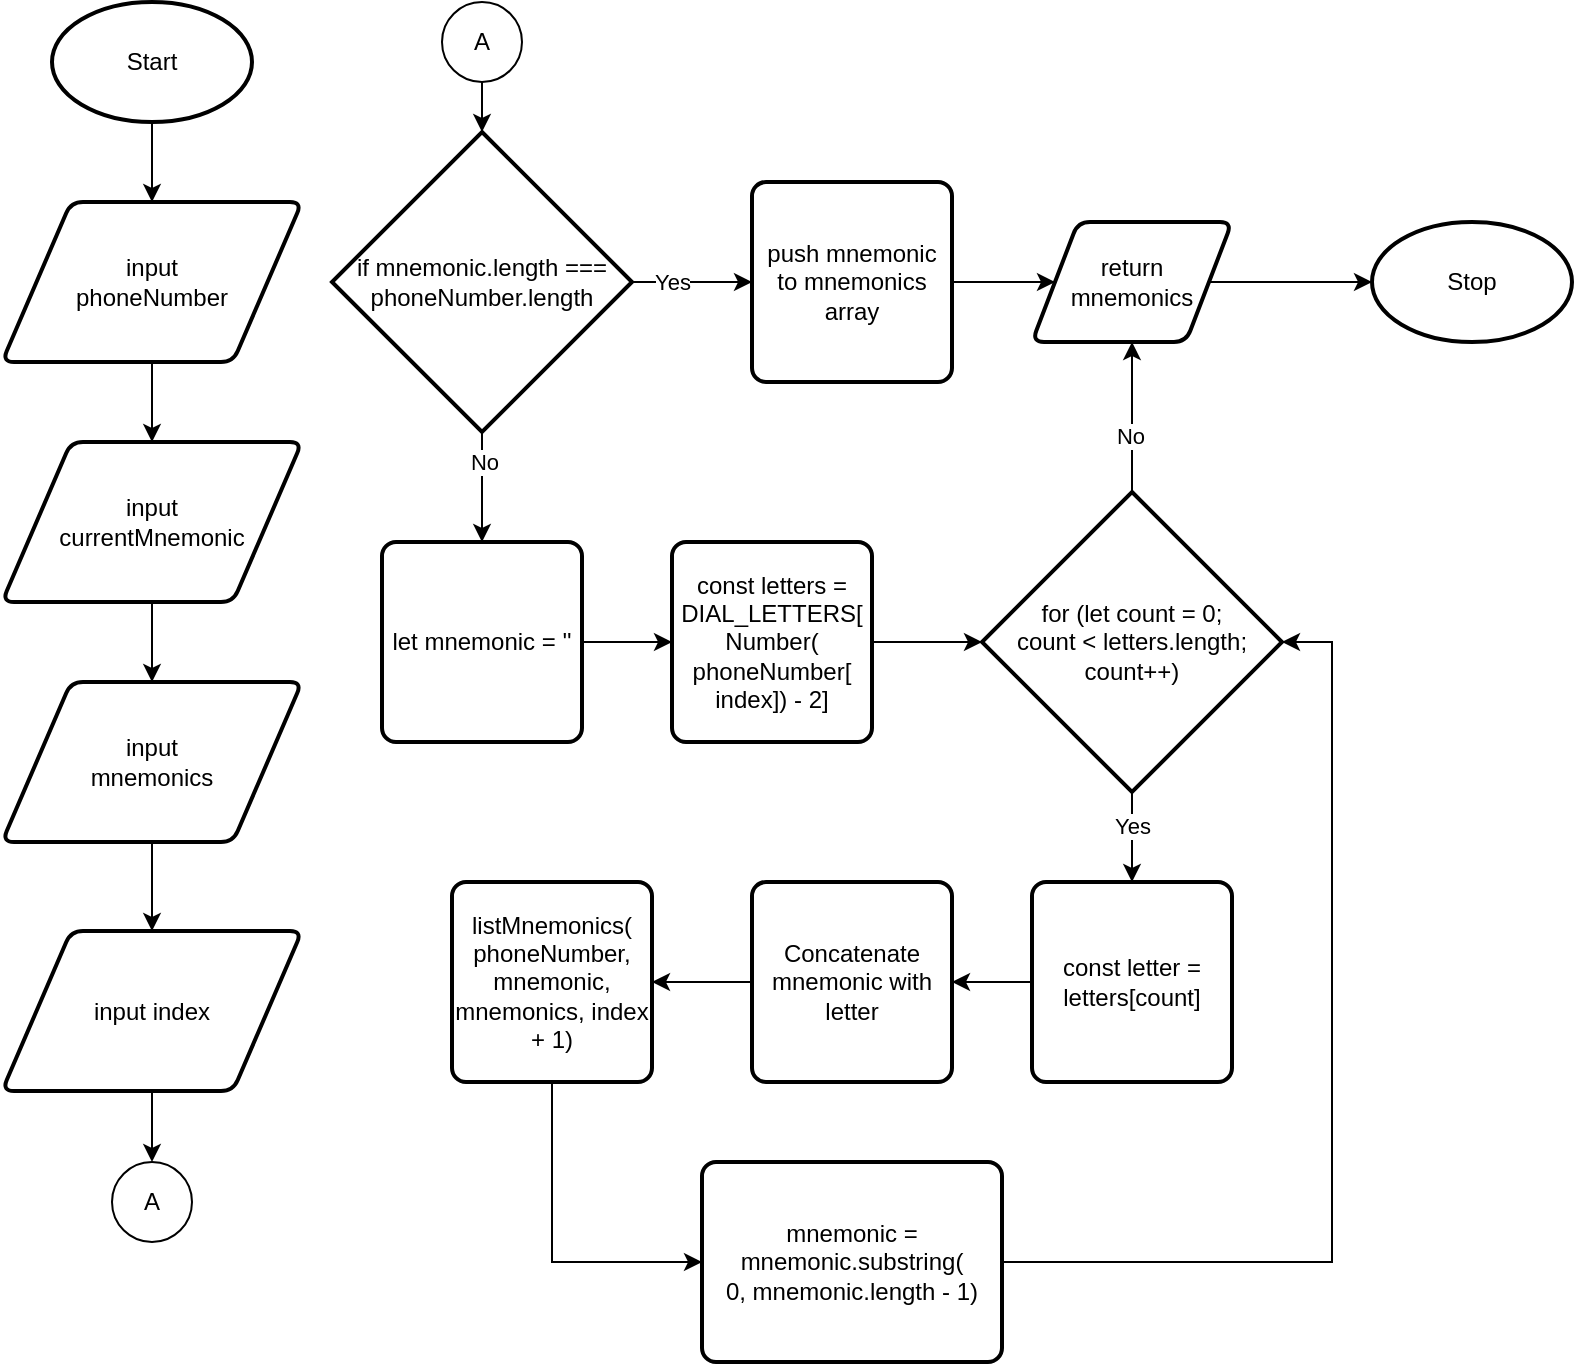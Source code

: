 <mxfile>
    <diagram id="UQfEvxtjdgr0KpGPGNVB" name="Page-1">
        <mxGraphModel dx="863" dy="633" grid="1" gridSize="10" guides="1" tooltips="1" connect="1" arrows="1" fold="1" page="1" pageScale="1" pageWidth="827" pageHeight="1169" math="0" shadow="0">
            <root>
                <mxCell id="0"/>
                <mxCell id="1" parent="0"/>
                <mxCell id="6" style="edgeStyle=none;html=1;exitX=0.5;exitY=1;exitDx=0;exitDy=0;exitPerimeter=0;entryX=0.5;entryY=0;entryDx=0;entryDy=0;" edge="1" parent="1" source="2" target="5">
                    <mxGeometry relative="1" as="geometry"/>
                </mxCell>
                <mxCell id="2" value="Start" style="strokeWidth=2;html=1;shape=mxgraph.flowchart.start_1;whiteSpace=wrap;" vertex="1" parent="1">
                    <mxGeometry x="80" y="40" width="100" height="60" as="geometry"/>
                </mxCell>
                <mxCell id="9" style="edgeStyle=none;html=1;exitX=0.5;exitY=1;exitDx=0;exitDy=0;" edge="1" parent="1" source="4" target="8">
                    <mxGeometry relative="1" as="geometry"/>
                </mxCell>
                <mxCell id="4" value="input &lt;br&gt;currentMnemonic" style="shape=parallelogram;html=1;strokeWidth=2;perimeter=parallelogramPerimeter;whiteSpace=wrap;rounded=1;arcSize=12;size=0.23;" vertex="1" parent="1">
                    <mxGeometry x="55" y="260" width="150" height="80" as="geometry"/>
                </mxCell>
                <mxCell id="7" style="edgeStyle=none;html=1;exitX=0.5;exitY=1;exitDx=0;exitDy=0;" edge="1" parent="1" source="5" target="4">
                    <mxGeometry relative="1" as="geometry"/>
                </mxCell>
                <mxCell id="5" value="input &lt;br&gt;phoneNumber" style="shape=parallelogram;html=1;strokeWidth=2;perimeter=parallelogramPerimeter;whiteSpace=wrap;rounded=1;arcSize=12;size=0.23;" vertex="1" parent="1">
                    <mxGeometry x="55" y="140" width="150" height="80" as="geometry"/>
                </mxCell>
                <mxCell id="11" style="edgeStyle=none;html=1;exitX=0.5;exitY=1;exitDx=0;exitDy=0;" edge="1" parent="1" source="8" target="10">
                    <mxGeometry relative="1" as="geometry"/>
                </mxCell>
                <mxCell id="8" value="input &lt;br&gt;mnemonics" style="shape=parallelogram;html=1;strokeWidth=2;perimeter=parallelogramPerimeter;whiteSpace=wrap;rounded=1;arcSize=12;size=0.23;" vertex="1" parent="1">
                    <mxGeometry x="55" y="380" width="150" height="80" as="geometry"/>
                </mxCell>
                <mxCell id="13" style="edgeStyle=none;html=1;exitX=0.5;exitY=1;exitDx=0;exitDy=0;entryX=0.5;entryY=0;entryDx=0;entryDy=0;" edge="1" parent="1" source="10" target="12">
                    <mxGeometry relative="1" as="geometry"/>
                </mxCell>
                <mxCell id="10" value="input index" style="shape=parallelogram;html=1;strokeWidth=2;perimeter=parallelogramPerimeter;whiteSpace=wrap;rounded=1;arcSize=12;size=0.23;" vertex="1" parent="1">
                    <mxGeometry x="55" y="504.5" width="150" height="80" as="geometry"/>
                </mxCell>
                <mxCell id="12" value="A" style="ellipse;whiteSpace=wrap;html=1;aspect=fixed;" vertex="1" parent="1">
                    <mxGeometry x="110" y="620" width="40" height="40" as="geometry"/>
                </mxCell>
                <mxCell id="17" style="edgeStyle=none;html=1;exitX=0.5;exitY=1;exitDx=0;exitDy=0;" edge="1" parent="1" source="14" target="16">
                    <mxGeometry relative="1" as="geometry"/>
                </mxCell>
                <mxCell id="14" value="A" style="ellipse;whiteSpace=wrap;html=1;aspect=fixed;" vertex="1" parent="1">
                    <mxGeometry x="275" y="40" width="40" height="40" as="geometry"/>
                </mxCell>
                <mxCell id="19" style="edgeStyle=none;html=1;exitX=1;exitY=0.5;exitDx=0;exitDy=0;exitPerimeter=0;" edge="1" parent="1" source="16" target="18">
                    <mxGeometry relative="1" as="geometry"/>
                </mxCell>
                <mxCell id="20" value="Yes" style="edgeLabel;html=1;align=center;verticalAlign=middle;resizable=0;points=[];" vertex="1" connectable="0" parent="19">
                    <mxGeometry x="-0.355" relative="1" as="geometry">
                        <mxPoint as="offset"/>
                    </mxGeometry>
                </mxCell>
                <mxCell id="22" style="edgeStyle=none;html=1;exitX=0.5;exitY=1;exitDx=0;exitDy=0;exitPerimeter=0;" edge="1" parent="1" source="16" target="21">
                    <mxGeometry relative="1" as="geometry"/>
                </mxCell>
                <mxCell id="24" value="No" style="edgeLabel;html=1;align=center;verticalAlign=middle;resizable=0;points=[];" vertex="1" connectable="0" parent="22">
                    <mxGeometry x="-0.469" y="1" relative="1" as="geometry">
                        <mxPoint as="offset"/>
                    </mxGeometry>
                </mxCell>
                <mxCell id="16" value="if mnemonic.length === phoneNumber.length" style="strokeWidth=2;html=1;shape=mxgraph.flowchart.decision;whiteSpace=wrap;" vertex="1" parent="1">
                    <mxGeometry x="220" y="105" width="150" height="150" as="geometry"/>
                </mxCell>
                <mxCell id="47" style="edgeStyle=orthogonalEdgeStyle;rounded=0;html=1;exitX=1;exitY=0.5;exitDx=0;exitDy=0;" edge="1" parent="1" source="18" target="46">
                    <mxGeometry relative="1" as="geometry"/>
                </mxCell>
                <mxCell id="18" value="push mnemonic to mnemonics array" style="rounded=1;whiteSpace=wrap;html=1;absoluteArcSize=1;arcSize=14;strokeWidth=2;" vertex="1" parent="1">
                    <mxGeometry x="430" y="130" width="100" height="100" as="geometry"/>
                </mxCell>
                <mxCell id="37" style="edgeStyle=none;html=1;exitX=1;exitY=0.5;exitDx=0;exitDy=0;entryX=0;entryY=0.5;entryDx=0;entryDy=0;" edge="1" parent="1" source="21" target="25">
                    <mxGeometry relative="1" as="geometry"/>
                </mxCell>
                <mxCell id="21" value="let mnemonic = ''" style="rounded=1;whiteSpace=wrap;html=1;absoluteArcSize=1;arcSize=14;strokeWidth=2;" vertex="1" parent="1">
                    <mxGeometry x="245" y="310" width="100" height="100" as="geometry"/>
                </mxCell>
                <mxCell id="39" style="edgeStyle=orthogonalEdgeStyle;html=1;exitX=1;exitY=0.5;exitDx=0;exitDy=0;entryX=0;entryY=0.5;entryDx=0;entryDy=0;entryPerimeter=0;rounded=0;" edge="1" parent="1" source="25" target="27">
                    <mxGeometry relative="1" as="geometry"/>
                </mxCell>
                <mxCell id="25" value="const letters = DIAL_LETTERS[&lt;br&gt;Number(&lt;br&gt;phoneNumber[&lt;br&gt;index]) - 2]" style="rounded=1;whiteSpace=wrap;html=1;absoluteArcSize=1;arcSize=14;strokeWidth=2;" vertex="1" parent="1">
                    <mxGeometry x="390" y="310" width="100" height="100" as="geometry"/>
                </mxCell>
                <mxCell id="40" style="edgeStyle=orthogonalEdgeStyle;rounded=0;html=1;exitX=0.5;exitY=1;exitDx=0;exitDy=0;exitPerimeter=0;entryX=0.5;entryY=0;entryDx=0;entryDy=0;" edge="1" parent="1" source="27" target="31">
                    <mxGeometry relative="1" as="geometry"/>
                </mxCell>
                <mxCell id="45" value="Yes" style="edgeLabel;html=1;align=center;verticalAlign=middle;resizable=0;points=[];" vertex="1" connectable="0" parent="40">
                    <mxGeometry x="-0.256" relative="1" as="geometry">
                        <mxPoint as="offset"/>
                    </mxGeometry>
                </mxCell>
                <mxCell id="48" style="edgeStyle=orthogonalEdgeStyle;rounded=0;html=1;exitX=0.5;exitY=0;exitDx=0;exitDy=0;exitPerimeter=0;entryX=0.5;entryY=1;entryDx=0;entryDy=0;" edge="1" parent="1" source="27" target="46">
                    <mxGeometry relative="1" as="geometry"/>
                </mxCell>
                <mxCell id="49" value="No" style="edgeLabel;html=1;align=center;verticalAlign=middle;resizable=0;points=[];" vertex="1" connectable="0" parent="48">
                    <mxGeometry x="-0.243" y="1" relative="1" as="geometry">
                        <mxPoint as="offset"/>
                    </mxGeometry>
                </mxCell>
                <mxCell id="27" value="for (let count = 0; &lt;br&gt;count &amp;lt; letters.length; &lt;br&gt;count++)" style="strokeWidth=2;html=1;shape=mxgraph.flowchart.decision;whiteSpace=wrap;" vertex="1" parent="1">
                    <mxGeometry x="545" y="285" width="150" height="150" as="geometry"/>
                </mxCell>
                <mxCell id="44" style="edgeStyle=orthogonalEdgeStyle;rounded=0;html=1;exitX=1;exitY=0.5;exitDx=0;exitDy=0;entryX=1;entryY=0.5;entryDx=0;entryDy=0;entryPerimeter=0;" edge="1" parent="1" source="29" target="27">
                    <mxGeometry relative="1" as="geometry">
                        <Array as="points">
                            <mxPoint x="720" y="670"/>
                            <mxPoint x="720" y="360"/>
                        </Array>
                    </mxGeometry>
                </mxCell>
                <mxCell id="29" value="mnemonic = mnemonic.substring(&lt;br&gt;0, mnemonic.length - 1)" style="rounded=1;whiteSpace=wrap;html=1;absoluteArcSize=1;arcSize=14;strokeWidth=2;" vertex="1" parent="1">
                    <mxGeometry x="405" y="620" width="150" height="100" as="geometry"/>
                </mxCell>
                <mxCell id="43" style="edgeStyle=orthogonalEdgeStyle;rounded=0;html=1;exitX=0.5;exitY=1;exitDx=0;exitDy=0;entryX=0;entryY=0.5;entryDx=0;entryDy=0;" edge="1" parent="1" source="30" target="29">
                    <mxGeometry relative="1" as="geometry"/>
                </mxCell>
                <mxCell id="30" value="listMnemonics(&lt;br&gt;phoneNumber, mnemonic, mnemonics, index + 1)" style="rounded=1;whiteSpace=wrap;html=1;absoluteArcSize=1;arcSize=14;strokeWidth=2;" vertex="1" parent="1">
                    <mxGeometry x="280" y="480" width="100" height="100" as="geometry"/>
                </mxCell>
                <mxCell id="41" style="edgeStyle=orthogonalEdgeStyle;rounded=0;html=1;exitX=0;exitY=0.5;exitDx=0;exitDy=0;entryX=1;entryY=0.5;entryDx=0;entryDy=0;" edge="1" parent="1" source="31" target="32">
                    <mxGeometry relative="1" as="geometry"/>
                </mxCell>
                <mxCell id="31" value="const letter = letters[count]" style="rounded=1;whiteSpace=wrap;html=1;absoluteArcSize=1;arcSize=14;strokeWidth=2;" vertex="1" parent="1">
                    <mxGeometry x="570" y="480" width="100" height="100" as="geometry"/>
                </mxCell>
                <mxCell id="42" style="edgeStyle=orthogonalEdgeStyle;rounded=0;html=1;exitX=0;exitY=0.5;exitDx=0;exitDy=0;entryX=1;entryY=0.5;entryDx=0;entryDy=0;" edge="1" parent="1" source="32" target="30">
                    <mxGeometry relative="1" as="geometry"/>
                </mxCell>
                <mxCell id="32" value="Concatenate mnemonic with letter" style="rounded=1;whiteSpace=wrap;html=1;absoluteArcSize=1;arcSize=14;strokeWidth=2;" vertex="1" parent="1">
                    <mxGeometry x="430" y="480" width="100" height="100" as="geometry"/>
                </mxCell>
                <mxCell id="52" style="edgeStyle=orthogonalEdgeStyle;rounded=0;html=1;exitX=1;exitY=0.5;exitDx=0;exitDy=0;entryX=0;entryY=0.5;entryDx=0;entryDy=0;entryPerimeter=0;" edge="1" parent="1" source="46" target="50">
                    <mxGeometry relative="1" as="geometry"/>
                </mxCell>
                <mxCell id="46" value="return &lt;br&gt;mnemonics" style="shape=parallelogram;html=1;strokeWidth=2;perimeter=parallelogramPerimeter;whiteSpace=wrap;rounded=1;arcSize=12;size=0.23;" vertex="1" parent="1">
                    <mxGeometry x="570" y="150" width="100" height="60" as="geometry"/>
                </mxCell>
                <mxCell id="50" value="Stop" style="strokeWidth=2;html=1;shape=mxgraph.flowchart.start_1;whiteSpace=wrap;" vertex="1" parent="1">
                    <mxGeometry x="740" y="150" width="100" height="60" as="geometry"/>
                </mxCell>
            </root>
        </mxGraphModel>
    </diagram>
</mxfile>